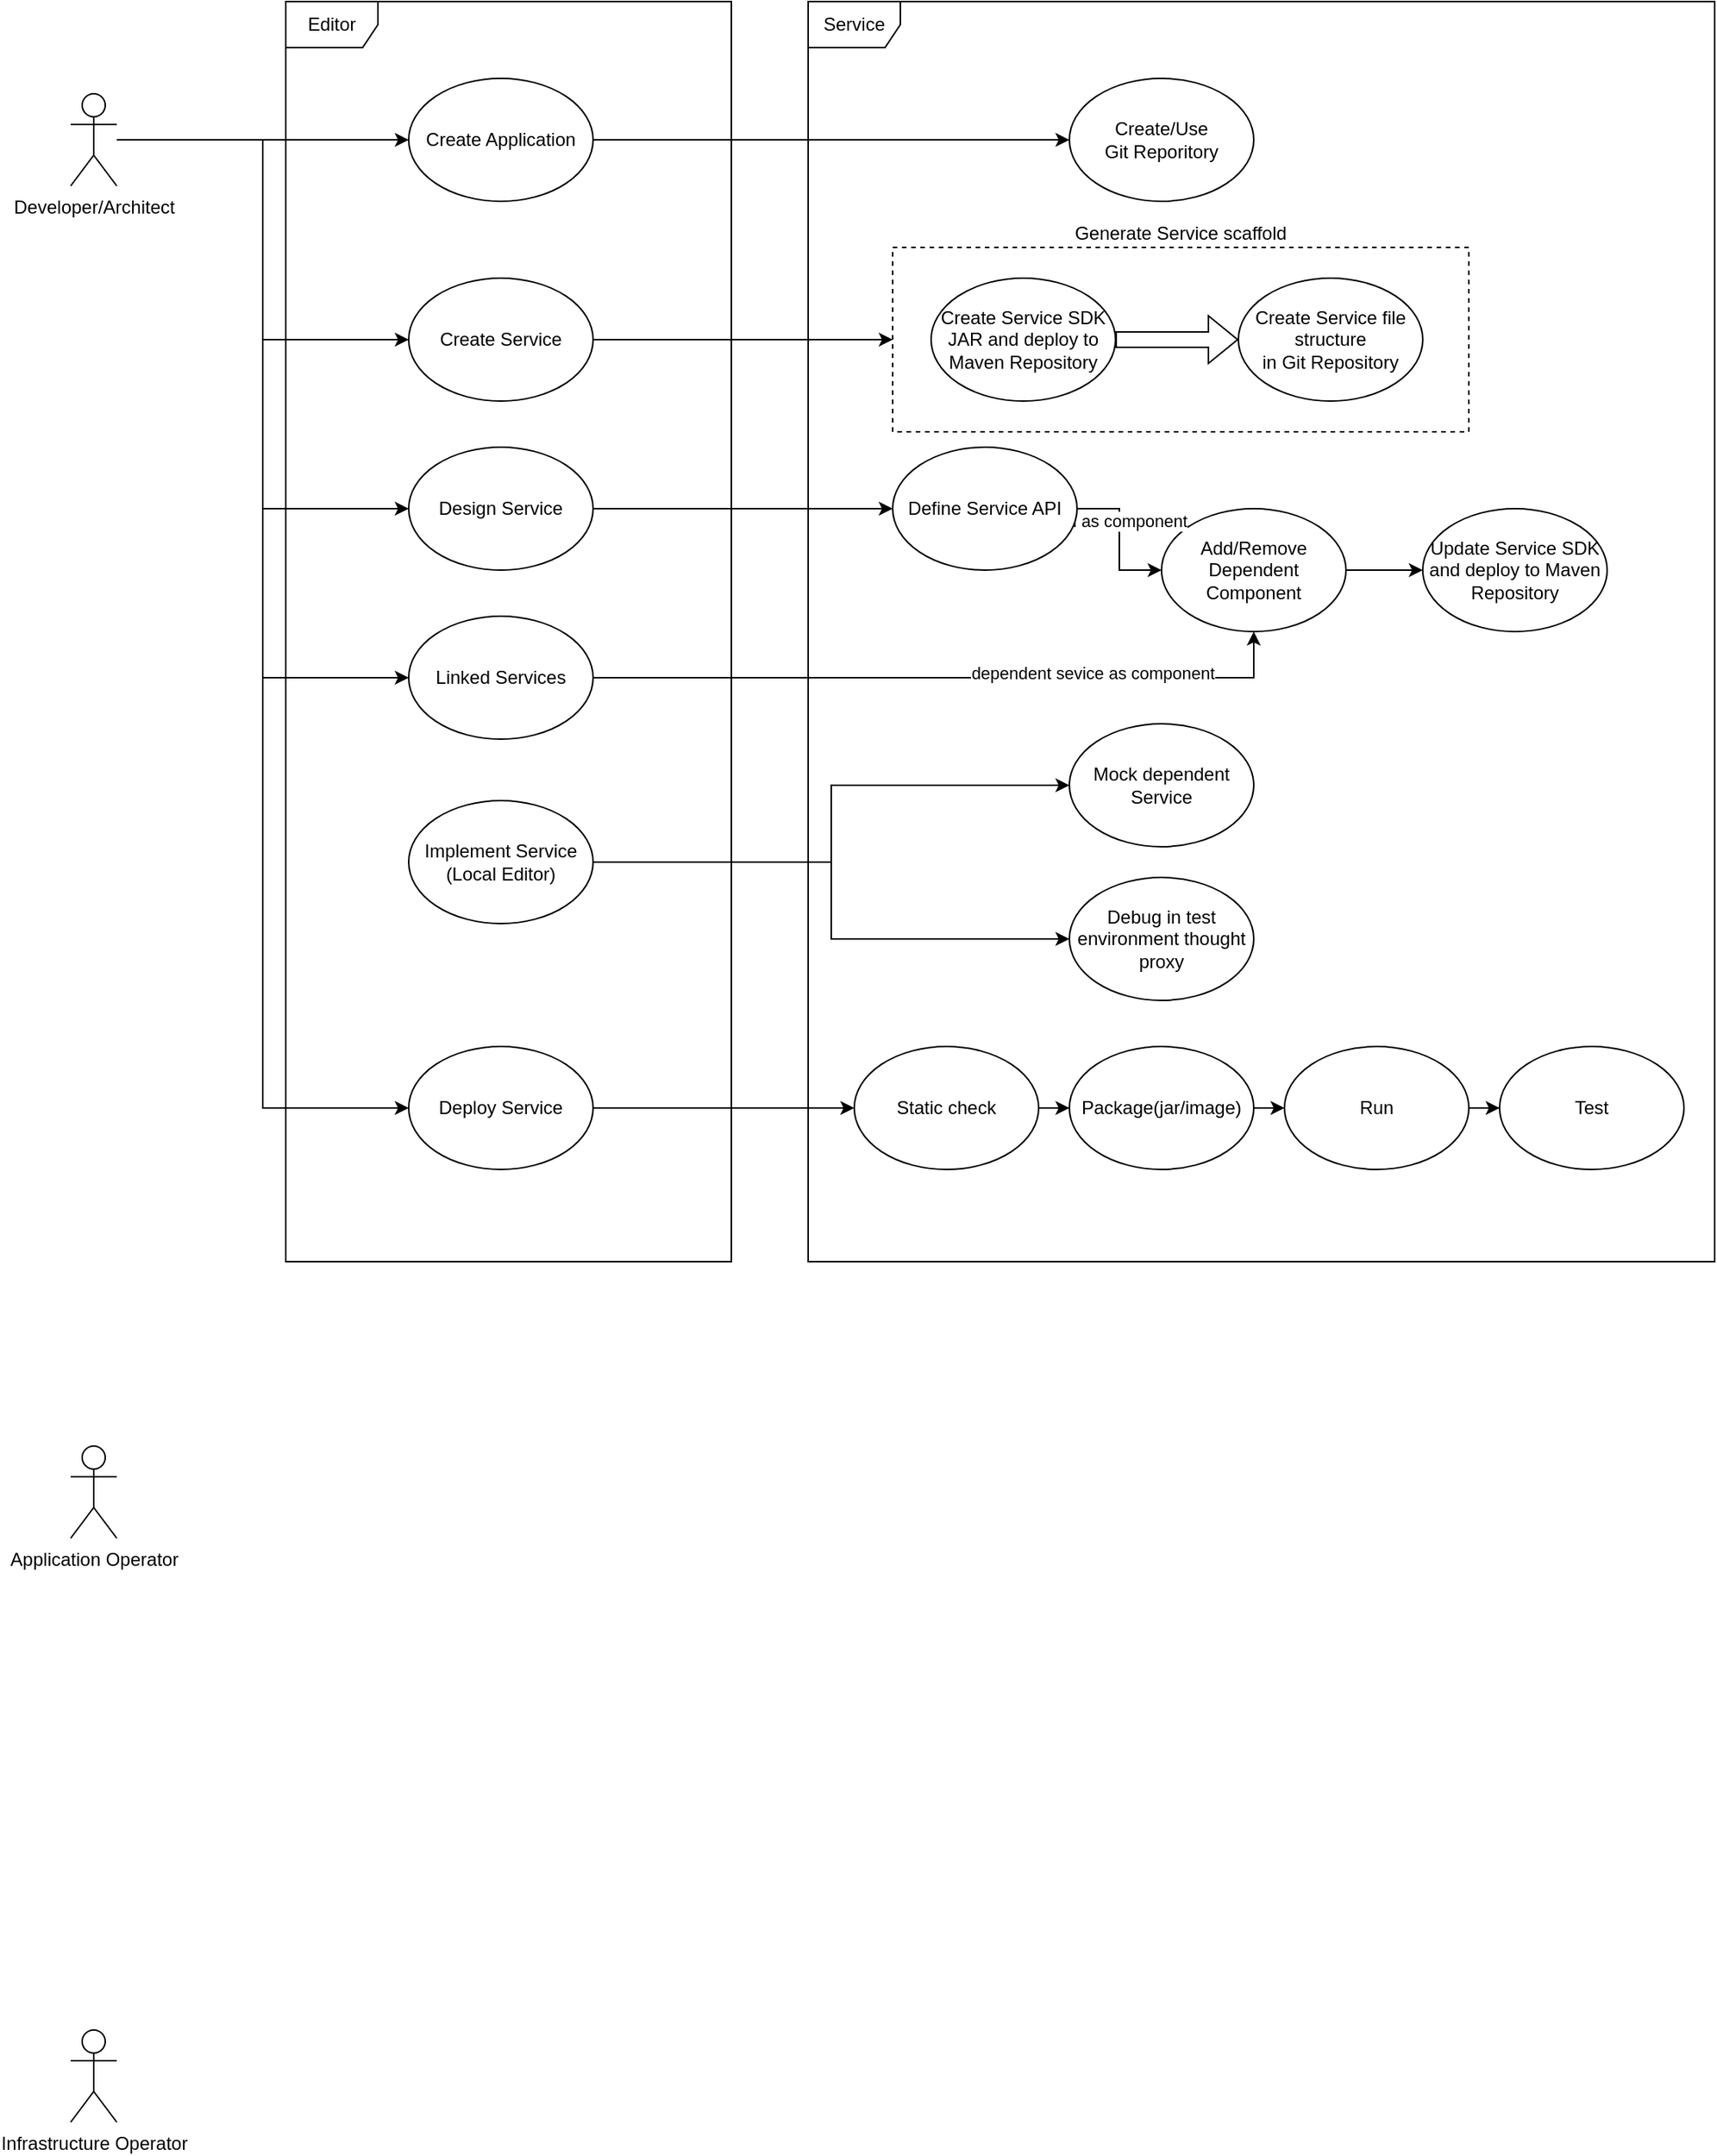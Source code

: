 <mxfile version="14.4.7" type="github">
  <diagram id="NbYphcjg0bYfdM2CbAUF" name="Page-1">
    <mxGraphModel dx="1422" dy="794" grid="1" gridSize="10" guides="1" tooltips="1" connect="1" arrows="1" fold="1" page="1" pageScale="1" pageWidth="1920" pageHeight="1200" math="0" shadow="0">
      <root>
        <mxCell id="0" />
        <mxCell id="1" parent="0" />
        <mxCell id="7PD6qdCcejRFVz4rDIHD-2" value="Service" style="shape=umlFrame;whiteSpace=wrap;html=1;" parent="1" vertex="1">
          <mxGeometry x="570" y="70" width="590" height="820" as="geometry" />
        </mxCell>
        <mxCell id="7PD6qdCcejRFVz4rDIHD-13" value="Generate Service scaffold" style="rounded=0;whiteSpace=wrap;fillColor=none;dashed=1;align=center;labelPosition=center;verticalLabelPosition=top;verticalAlign=bottom;html=1;horizontal=1;" parent="1" vertex="1">
          <mxGeometry x="625" y="230" width="375" height="120" as="geometry" />
        </mxCell>
        <mxCell id="7PD6qdCcejRFVz4rDIHD-5" style="edgeStyle=orthogonalEdgeStyle;rounded=0;orthogonalLoop=1;jettySize=auto;html=1;" parent="1" source="IhUivpOD8UMIQ9bvYeue-3" target="7PD6qdCcejRFVz4rDIHD-3" edge="1">
          <mxGeometry relative="1" as="geometry" />
        </mxCell>
        <mxCell id="7PD6qdCcejRFVz4rDIHD-8" style="edgeStyle=orthogonalEdgeStyle;rounded=0;orthogonalLoop=1;jettySize=auto;html=1;entryX=0;entryY=0.5;entryDx=0;entryDy=0;" parent="1" source="IhUivpOD8UMIQ9bvYeue-3" target="7PD6qdCcejRFVz4rDIHD-7" edge="1">
          <mxGeometry relative="1" as="geometry" />
        </mxCell>
        <mxCell id="7PD6qdCcejRFVz4rDIHD-22" style="edgeStyle=orthogonalEdgeStyle;rounded=0;orthogonalLoop=1;jettySize=auto;html=1;entryX=0;entryY=0.5;entryDx=0;entryDy=0;endArrow=classic;endFill=1;" parent="1" source="IhUivpOD8UMIQ9bvYeue-3" target="7PD6qdCcejRFVz4rDIHD-21" edge="1">
          <mxGeometry relative="1" as="geometry" />
        </mxCell>
        <mxCell id="7PD6qdCcejRFVz4rDIHD-36" style="edgeStyle=orthogonalEdgeStyle;rounded=0;orthogonalLoop=1;jettySize=auto;html=1;entryX=0;entryY=0.5;entryDx=0;entryDy=0;endArrow=classic;endFill=1;" parent="1" source="IhUivpOD8UMIQ9bvYeue-3" target="7PD6qdCcejRFVz4rDIHD-33" edge="1">
          <mxGeometry relative="1" as="geometry" />
        </mxCell>
        <mxCell id="7PD6qdCcejRFVz4rDIHD-43" style="edgeStyle=orthogonalEdgeStyle;rounded=0;orthogonalLoop=1;jettySize=auto;html=1;entryX=0;entryY=0.5;entryDx=0;entryDy=0;endArrow=classic;endFill=1;" parent="1" source="IhUivpOD8UMIQ9bvYeue-3" target="7PD6qdCcejRFVz4rDIHD-42" edge="1">
          <mxGeometry relative="1" as="geometry" />
        </mxCell>
        <mxCell id="IhUivpOD8UMIQ9bvYeue-3" value="Developer/Architect" style="shape=umlActor;verticalLabelPosition=bottom;verticalAlign=top;html=1;outlineConnect=0;" parent="1" vertex="1">
          <mxGeometry x="90" y="130" width="30" height="60" as="geometry" />
        </mxCell>
        <mxCell id="IhUivpOD8UMIQ9bvYeue-8" value="Application Operator" style="shape=umlActor;verticalLabelPosition=bottom;verticalAlign=top;html=1;outlineConnect=0;" parent="1" vertex="1">
          <mxGeometry x="90" y="1010" width="30" height="60" as="geometry" />
        </mxCell>
        <mxCell id="IhUivpOD8UMIQ9bvYeue-9" value="Infrastructure Operator" style="shape=umlActor;verticalLabelPosition=bottom;verticalAlign=top;html=1;outlineConnect=0;" parent="1" vertex="1">
          <mxGeometry x="90" y="1390" width="30" height="60" as="geometry" />
        </mxCell>
        <mxCell id="IhUivpOD8UMIQ9bvYeue-13" value="Editor" style="shape=umlFrame;whiteSpace=wrap;html=1;" parent="1" vertex="1">
          <mxGeometry x="230" y="70" width="290" height="820" as="geometry" />
        </mxCell>
        <mxCell id="7PD6qdCcejRFVz4rDIHD-3" value="Create Application" style="ellipse;whiteSpace=wrap;html=1;" parent="1" vertex="1">
          <mxGeometry x="310" y="120" width="120" height="80" as="geometry" />
        </mxCell>
        <mxCell id="7PD6qdCcejRFVz4rDIHD-4" value="Create/Use&lt;br&gt;Git Reporitory" style="ellipse;whiteSpace=wrap;html=1;" parent="1" vertex="1">
          <mxGeometry x="740" y="120" width="120" height="80" as="geometry" />
        </mxCell>
        <mxCell id="7PD6qdCcejRFVz4rDIHD-19" style="edgeStyle=orthogonalEdgeStyle;rounded=0;orthogonalLoop=1;jettySize=auto;html=1;endArrow=classic;endFill=1;" parent="1" source="7PD6qdCcejRFVz4rDIHD-7" target="7PD6qdCcejRFVz4rDIHD-13" edge="1">
          <mxGeometry relative="1" as="geometry" />
        </mxCell>
        <mxCell id="7PD6qdCcejRFVz4rDIHD-7" value="Create Service" style="ellipse;whiteSpace=wrap;html=1;" parent="1" vertex="1">
          <mxGeometry x="310" y="250" width="120" height="80" as="geometry" />
        </mxCell>
        <mxCell id="7PD6qdCcejRFVz4rDIHD-9" value="Create Service file structure&lt;br&gt;in Git Repository" style="ellipse;whiteSpace=wrap;html=1;" parent="1" vertex="1">
          <mxGeometry x="850" y="250" width="120" height="80" as="geometry" />
        </mxCell>
        <mxCell id="7PD6qdCcejRFVz4rDIHD-16" style="edgeStyle=orthogonalEdgeStyle;rounded=0;orthogonalLoop=1;jettySize=auto;html=1;entryX=0;entryY=0.5;entryDx=0;entryDy=0;shape=flexArrow;" parent="1" source="7PD6qdCcejRFVz4rDIHD-11" target="7PD6qdCcejRFVz4rDIHD-9" edge="1">
          <mxGeometry relative="1" as="geometry" />
        </mxCell>
        <mxCell id="7PD6qdCcejRFVz4rDIHD-11" value="Create Service SDK JAR and deploy to Maven Repository" style="ellipse;whiteSpace=wrap;html=1;" parent="1" vertex="1">
          <mxGeometry x="650" y="250" width="120" height="80" as="geometry" />
        </mxCell>
        <mxCell id="7PD6qdCcejRFVz4rDIHD-52" style="edgeStyle=orthogonalEdgeStyle;rounded=0;orthogonalLoop=1;jettySize=auto;html=1;entryX=0;entryY=0.5;entryDx=0;entryDy=0;endArrow=classic;endFill=1;" parent="1" source="7PD6qdCcejRFVz4rDIHD-21" target="7PD6qdCcejRFVz4rDIHD-51" edge="1">
          <mxGeometry relative="1" as="geometry" />
        </mxCell>
        <mxCell id="7PD6qdCcejRFVz4rDIHD-21" value="Design Service" style="ellipse;whiteSpace=wrap;html=1;fillColor=none;" parent="1" vertex="1">
          <mxGeometry x="310" y="360" width="120" height="80" as="geometry" />
        </mxCell>
        <mxCell id="7PD6qdCcejRFVz4rDIHD-26" value="Update Service SDK and deploy to Maven Repository" style="ellipse;whiteSpace=wrap;html=1;" parent="1" vertex="1">
          <mxGeometry x="970" y="400" width="120" height="80" as="geometry" />
        </mxCell>
        <mxCell id="7PD6qdCcejRFVz4rDIHD-32" style="edgeStyle=orthogonalEdgeStyle;rounded=0;orthogonalLoop=1;jettySize=auto;html=1;" parent="1" source="7PD6qdCcejRFVz4rDIHD-3" target="7PD6qdCcejRFVz4rDIHD-4" edge="1">
          <mxGeometry relative="1" as="geometry">
            <mxPoint x="430" y="160" as="sourcePoint" />
            <mxPoint x="730" y="160" as="targetPoint" />
          </mxGeometry>
        </mxCell>
        <mxCell id="7PD6qdCcejRFVz4rDIHD-55" style="edgeStyle=orthogonalEdgeStyle;rounded=0;orthogonalLoop=1;jettySize=auto;html=1;entryX=0.5;entryY=1;entryDx=0;entryDy=0;endArrow=classic;endFill=1;" parent="1" source="7PD6qdCcejRFVz4rDIHD-33" target="7PD6qdCcejRFVz4rDIHD-50" edge="1">
          <mxGeometry relative="1" as="geometry" />
        </mxCell>
        <mxCell id="7PD6qdCcejRFVz4rDIHD-57" value="dependent sevice as component" style="edgeLabel;html=1;align=center;verticalAlign=middle;resizable=0;points=[];" parent="7PD6qdCcejRFVz4rDIHD-55" vertex="1" connectable="0">
          <mxGeometry x="0.413" y="3" relative="1" as="geometry">
            <mxPoint as="offset" />
          </mxGeometry>
        </mxCell>
        <mxCell id="7PD6qdCcejRFVz4rDIHD-33" value="Linked Services" style="ellipse;whiteSpace=wrap;html=1;fillColor=none;" parent="1" vertex="1">
          <mxGeometry x="310" y="470" width="120" height="80" as="geometry" />
        </mxCell>
        <mxCell id="7PD6qdCcejRFVz4rDIHD-58" style="edgeStyle=orthogonalEdgeStyle;rounded=0;orthogonalLoop=1;jettySize=auto;html=1;endArrow=classic;endFill=1;" parent="1" source="7PD6qdCcejRFVz4rDIHD-37" target="7PD6qdCcejRFVz4rDIHD-38" edge="1">
          <mxGeometry relative="1" as="geometry" />
        </mxCell>
        <mxCell id="7PD6qdCcejRFVz4rDIHD-59" style="edgeStyle=orthogonalEdgeStyle;rounded=0;orthogonalLoop=1;jettySize=auto;html=1;endArrow=classic;endFill=1;" parent="1" source="7PD6qdCcejRFVz4rDIHD-37" target="7PD6qdCcejRFVz4rDIHD-40" edge="1">
          <mxGeometry relative="1" as="geometry" />
        </mxCell>
        <mxCell id="7PD6qdCcejRFVz4rDIHD-37" value="Implement Service&lt;br&gt;(Local Editor)" style="ellipse;whiteSpace=wrap;html=1;fillColor=none;" parent="1" vertex="1">
          <mxGeometry x="310" y="590" width="120" height="80" as="geometry" />
        </mxCell>
        <mxCell id="7PD6qdCcejRFVz4rDIHD-38" value="Mock dependent Service" style="ellipse;whiteSpace=wrap;html=1;fillColor=none;" parent="1" vertex="1">
          <mxGeometry x="740" y="540" width="120" height="80" as="geometry" />
        </mxCell>
        <mxCell id="7PD6qdCcejRFVz4rDIHD-40" value="Debug in test environment thought proxy" style="ellipse;whiteSpace=wrap;html=1;fillColor=none;" parent="1" vertex="1">
          <mxGeometry x="740" y="640" width="120" height="80" as="geometry" />
        </mxCell>
        <mxCell id="7PD6qdCcejRFVz4rDIHD-60" style="edgeStyle=orthogonalEdgeStyle;rounded=0;orthogonalLoop=1;jettySize=auto;html=1;endArrow=classic;endFill=1;" parent="1" source="7PD6qdCcejRFVz4rDIHD-42" target="7PD6qdCcejRFVz4rDIHD-44" edge="1">
          <mxGeometry relative="1" as="geometry" />
        </mxCell>
        <mxCell id="7PD6qdCcejRFVz4rDIHD-42" value="Deploy Service" style="ellipse;whiteSpace=wrap;html=1;fillColor=none;" parent="1" vertex="1">
          <mxGeometry x="310" y="750" width="120" height="80" as="geometry" />
        </mxCell>
        <mxCell id="7PD6qdCcejRFVz4rDIHD-61" style="edgeStyle=orthogonalEdgeStyle;rounded=0;orthogonalLoop=1;jettySize=auto;html=1;endArrow=classic;endFill=1;" parent="1" source="7PD6qdCcejRFVz4rDIHD-44" target="7PD6qdCcejRFVz4rDIHD-45" edge="1">
          <mxGeometry relative="1" as="geometry" />
        </mxCell>
        <mxCell id="7PD6qdCcejRFVz4rDIHD-44" value="Static check" style="ellipse;whiteSpace=wrap;html=1;fillColor=none;" parent="1" vertex="1">
          <mxGeometry x="600" y="750" width="120" height="80" as="geometry" />
        </mxCell>
        <mxCell id="7PD6qdCcejRFVz4rDIHD-62" style="edgeStyle=orthogonalEdgeStyle;rounded=0;orthogonalLoop=1;jettySize=auto;html=1;exitX=1;exitY=0.5;exitDx=0;exitDy=0;entryX=0;entryY=0.5;entryDx=0;entryDy=0;endArrow=classic;endFill=1;" parent="1" source="7PD6qdCcejRFVz4rDIHD-45" target="7PD6qdCcejRFVz4rDIHD-46" edge="1">
          <mxGeometry relative="1" as="geometry" />
        </mxCell>
        <mxCell id="7PD6qdCcejRFVz4rDIHD-45" value="Package(jar/image)" style="ellipse;whiteSpace=wrap;html=1;fillColor=none;" parent="1" vertex="1">
          <mxGeometry x="740" y="750" width="120" height="80" as="geometry" />
        </mxCell>
        <mxCell id="7PD6qdCcejRFVz4rDIHD-63" style="edgeStyle=orthogonalEdgeStyle;rounded=0;orthogonalLoop=1;jettySize=auto;html=1;entryX=0;entryY=0.5;entryDx=0;entryDy=0;endArrow=classic;endFill=1;" parent="1" source="7PD6qdCcejRFVz4rDIHD-46" target="7PD6qdCcejRFVz4rDIHD-47" edge="1">
          <mxGeometry relative="1" as="geometry" />
        </mxCell>
        <mxCell id="7PD6qdCcejRFVz4rDIHD-46" value="Run" style="ellipse;whiteSpace=wrap;html=1;fillColor=none;" parent="1" vertex="1">
          <mxGeometry x="880" y="750" width="120" height="80" as="geometry" />
        </mxCell>
        <mxCell id="7PD6qdCcejRFVz4rDIHD-47" value="Test" style="ellipse;whiteSpace=wrap;html=1;fillColor=none;" parent="1" vertex="1">
          <mxGeometry x="1020" y="750" width="120" height="80" as="geometry" />
        </mxCell>
        <mxCell id="7PD6qdCcejRFVz4rDIHD-54" style="edgeStyle=orthogonalEdgeStyle;rounded=0;orthogonalLoop=1;jettySize=auto;html=1;entryX=0;entryY=0.5;entryDx=0;entryDy=0;endArrow=classic;endFill=1;" parent="1" source="7PD6qdCcejRFVz4rDIHD-50" target="7PD6qdCcejRFVz4rDIHD-26" edge="1">
          <mxGeometry relative="1" as="geometry" />
        </mxCell>
        <mxCell id="7PD6qdCcejRFVz4rDIHD-50" value="Add/Remove Dependent Component" style="ellipse;whiteSpace=wrap;html=1;" parent="1" vertex="1">
          <mxGeometry x="800" y="400" width="120" height="80" as="geometry" />
        </mxCell>
        <mxCell id="7PD6qdCcejRFVz4rDIHD-53" style="edgeStyle=orthogonalEdgeStyle;rounded=0;orthogonalLoop=1;jettySize=auto;html=1;entryX=0;entryY=0.5;entryDx=0;entryDy=0;endArrow=classic;endFill=1;" parent="1" source="7PD6qdCcejRFVz4rDIHD-51" target="7PD6qdCcejRFVz4rDIHD-50" edge="1">
          <mxGeometry relative="1" as="geometry" />
        </mxCell>
        <mxCell id="7PD6qdCcejRFVz4rDIHD-56" value="api as component" style="edgeLabel;html=1;align=center;verticalAlign=middle;resizable=0;points=[];" parent="7PD6qdCcejRFVz4rDIHD-53" vertex="1" connectable="0">
          <mxGeometry x="-0.274" relative="1" as="geometry">
            <mxPoint y="1" as="offset" />
          </mxGeometry>
        </mxCell>
        <mxCell id="7PD6qdCcejRFVz4rDIHD-51" value="Define Service API" style="ellipse;whiteSpace=wrap;html=1;" parent="1" vertex="1">
          <mxGeometry x="625" y="360" width="120" height="80" as="geometry" />
        </mxCell>
      </root>
    </mxGraphModel>
  </diagram>
</mxfile>
